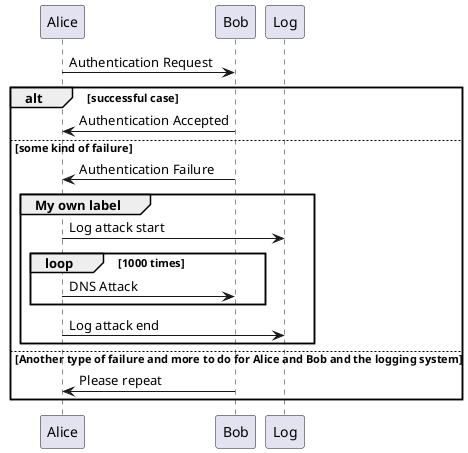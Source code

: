 {
  "sha1": "iyerr5nvgakuk6amddzlyos1ur4a4iw",
  "insertion": {
    "when": "2024-06-03T18:59:31.329Z",
    "user": "plantuml@gmail.com"
  }
}
@startuml
Alice -> Bob: Authentication Request
 
alt successful case
 
    Bob -> Alice: Authentication Accepted
    
else some kind of failure
 
    Bob -> Alice: Authentication Failure
    group My own label
    Alice -> Log : Log attack start
        loop 1000 times
            Alice -> Bob: DNS Attack
        end
    Alice -> Log : Log attack end
    end
    
else Another type of failure and more to do for Alice and Bob and the logging system
 
   Bob -> Alice: Please repeat
   
end
@enduml
